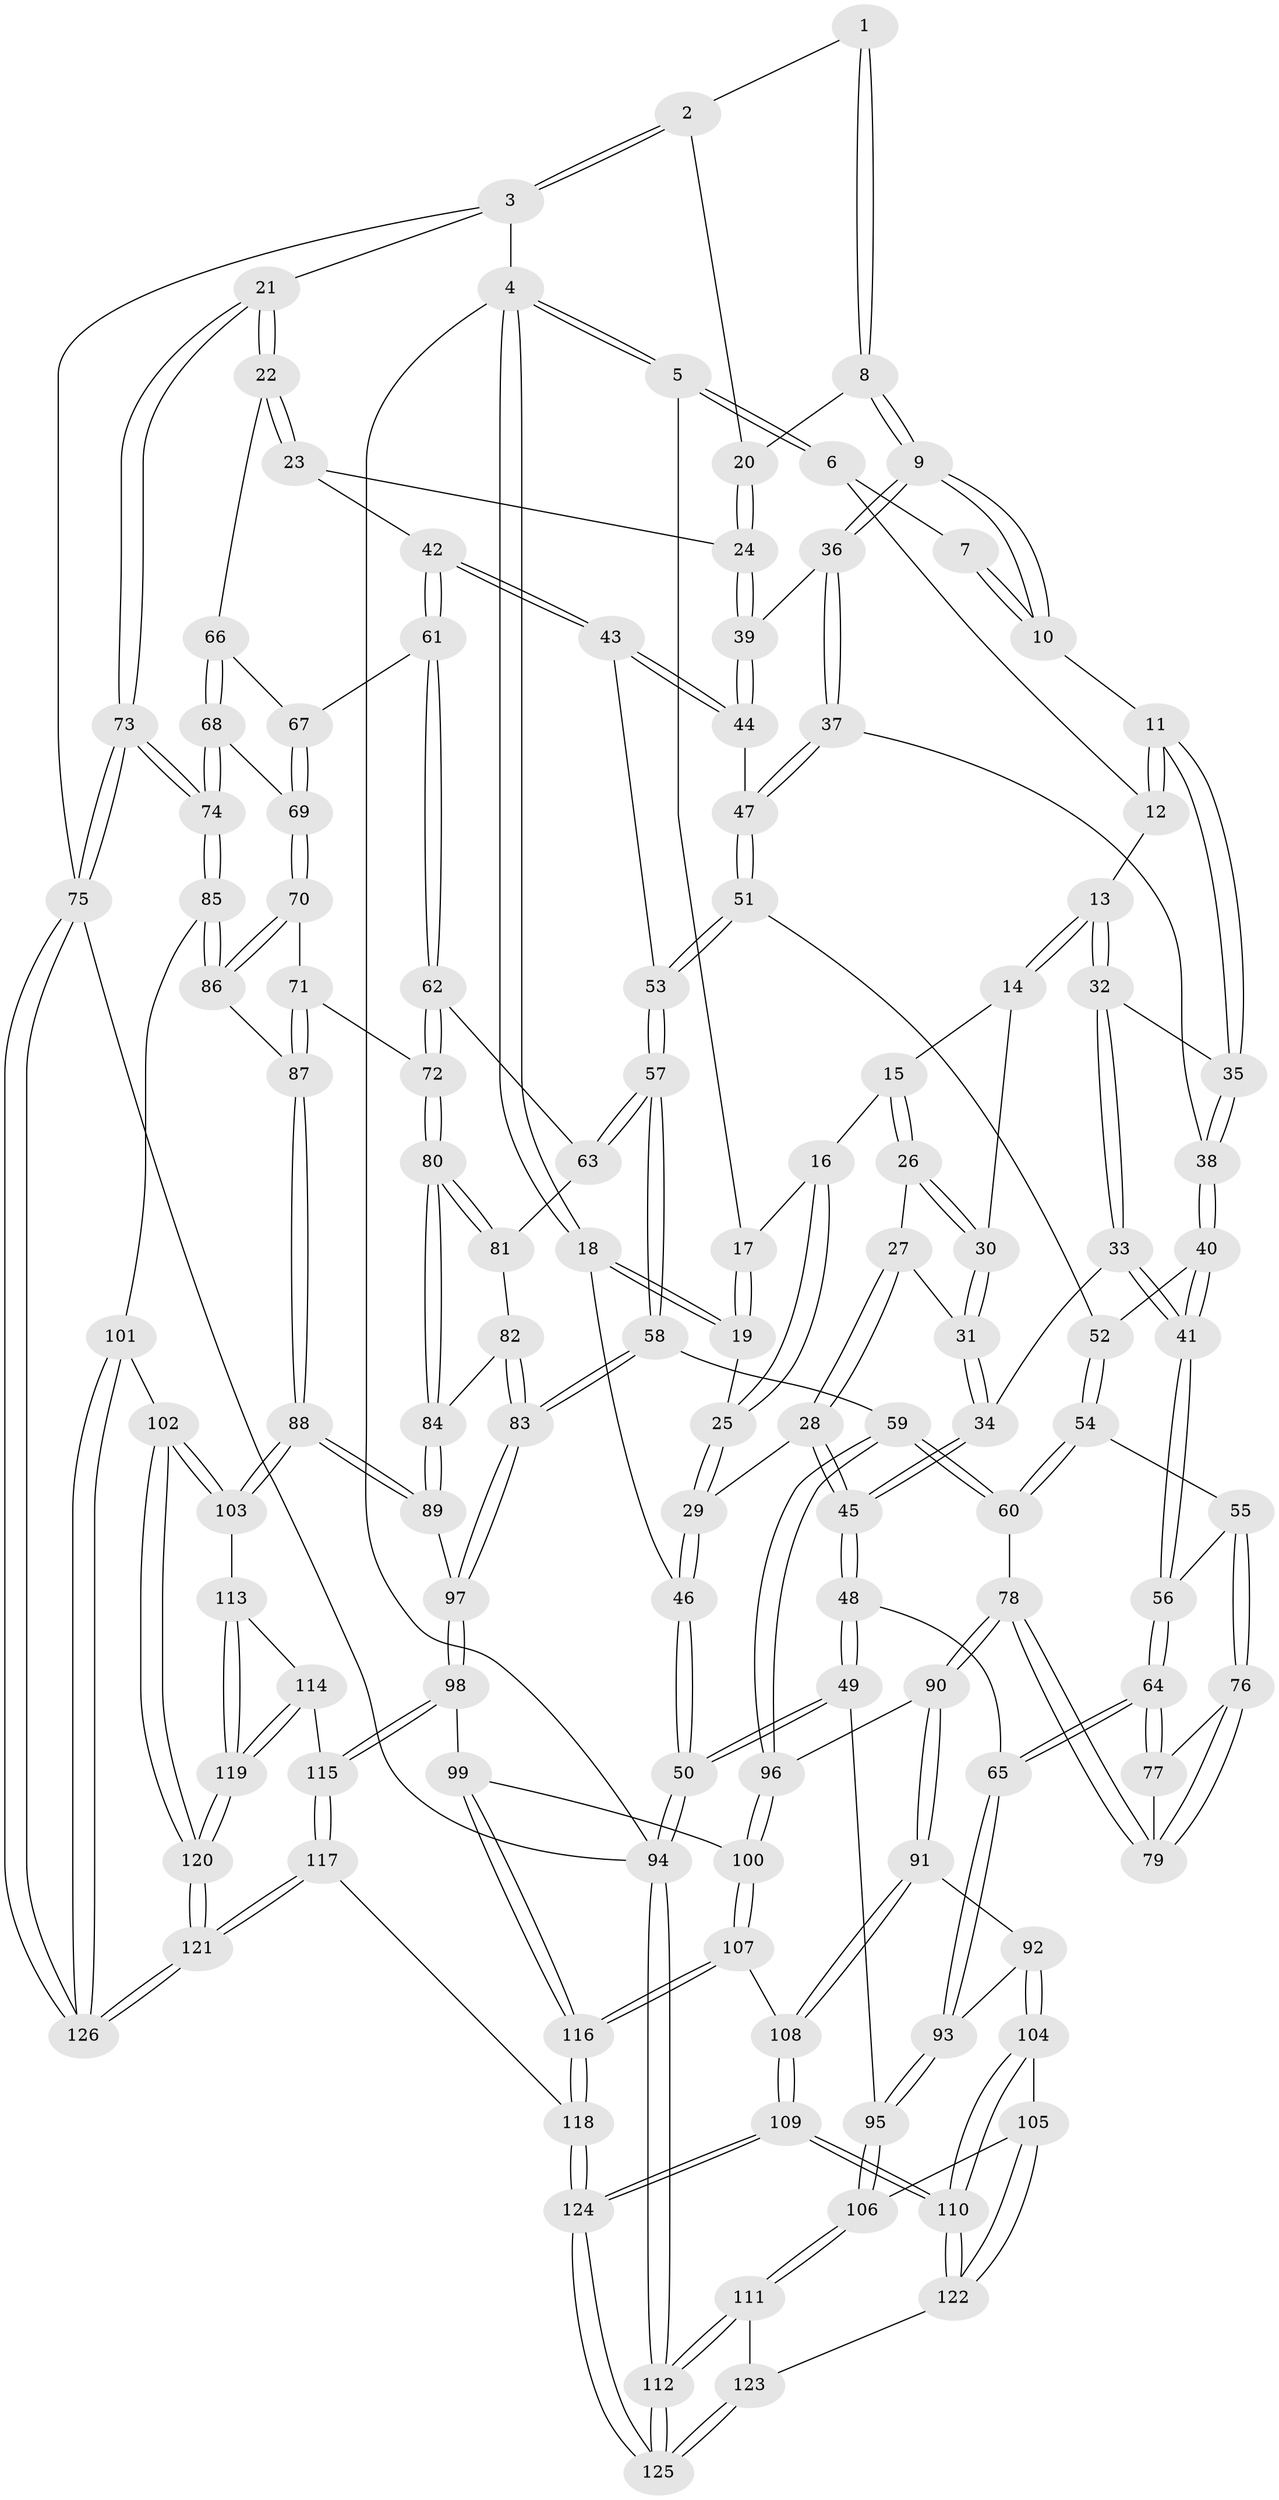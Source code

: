 // coarse degree distribution, {3: 0.09333333333333334, 4: 0.38666666666666666, 7: 0.05333333333333334, 6: 0.10666666666666667, 5: 0.3333333333333333, 2: 0.02666666666666667}
// Generated by graph-tools (version 1.1) at 2025/21/03/04/25 18:21:38]
// undirected, 126 vertices, 312 edges
graph export_dot {
graph [start="1"]
  node [color=gray90,style=filled];
  1 [pos="+0.4912414490489311+0"];
  2 [pos="+0.9400121985543958+0"];
  3 [pos="+1+0"];
  4 [pos="+0+0"];
  5 [pos="+0.14053445315337573+0"];
  6 [pos="+0.2768154459120292+0"];
  7 [pos="+0.3858654258694605+0"];
  8 [pos="+0.5612092926552283+0.17504803850606382"];
  9 [pos="+0.5608066103233038+0.17564209403797088"];
  10 [pos="+0.44131067281066555+0.14861703848712812"];
  11 [pos="+0.39402992230204426+0.18622025126410133"];
  12 [pos="+0.2868512316557748+0"];
  13 [pos="+0.2891033961171934+0.1772621095116865"];
  14 [pos="+0.26306439352130434+0.1823977150865456"];
  15 [pos="+0.1327847138141624+0.14391979694624765"];
  16 [pos="+0.13235281789290176+0.14366643490233605"];
  17 [pos="+0.11686861361082104+0.08628586584629197"];
  18 [pos="+0+0.22830473877218543"];
  19 [pos="+0+0.20881479201851716"];
  20 [pos="+0.7340108493058273+0.08709020321932372"];
  21 [pos="+1+0.19201015306226188"];
  22 [pos="+1+0.2048220821281284"];
  23 [pos="+0.7763707042446297+0.25661753436059087"];
  24 [pos="+0.7394462508566758+0.2146348852831066"];
  25 [pos="+0.08448591806533398+0.2488836189170517"];
  26 [pos="+0.18658928257455357+0.22432430103346382"];
  27 [pos="+0.18485327077631145+0.23280449358832064"];
  28 [pos="+0.11930114943736347+0.30466047226913806"];
  29 [pos="+0.09879373643355091+0.28479555487521363"];
  30 [pos="+0.22834720265311298+0.22475423307775963"];
  31 [pos="+0.22171707286475306+0.2866232401069555"];
  32 [pos="+0.29848516003686765+0.18520852180355593"];
  33 [pos="+0.2478037478605071+0.4017601613618494"];
  34 [pos="+0.2332531767330206+0.40122823652970174"];
  35 [pos="+0.377307704341115+0.20607772085664772"];
  36 [pos="+0.5623675848431976+0.22539539084539204"];
  37 [pos="+0.4800006652361449+0.3113237898922376"];
  38 [pos="+0.4090347997015402+0.31421289627816085"];
  39 [pos="+0.6422043482103558+0.28873124940635747"];
  40 [pos="+0.3538598576339226+0.37265715195782717"];
  41 [pos="+0.27121465040196524+0.4078230560775237"];
  42 [pos="+0.7604979753456015+0.4253159074975063"];
  43 [pos="+0.6682884730346018+0.37704268615152575"];
  44 [pos="+0.6654101851358257+0.3739950899906898"];
  45 [pos="+0.19491791429801253+0.4078195558031689"];
  46 [pos="+0+0.47066358539608544"];
  47 [pos="+0.5283759487014559+0.3777151122252139"];
  48 [pos="+0.18759369912684737+0.4145891665386423"];
  49 [pos="+0+0.6015774246900184"];
  50 [pos="+0+0.590641443687754"];
  51 [pos="+0.5120932212425293+0.46563706029498786"];
  52 [pos="+0.48073726759812785+0.47737354872321686"];
  53 [pos="+0.5609372660896422+0.49000314435187486"];
  54 [pos="+0.4393847003280576+0.5500570691517669"];
  55 [pos="+0.39989003405692275+0.5542914992083452"];
  56 [pos="+0.28742108441934383+0.442269909335351"];
  57 [pos="+0.6164368248929452+0.576088259578588"];
  58 [pos="+0.5614656761963477+0.662296724233374"];
  59 [pos="+0.5430144315436344+0.6626326487811482"];
  60 [pos="+0.541980444317876+0.6623194310776211"];
  61 [pos="+0.7700734263060607+0.43624250341262444"];
  62 [pos="+0.7455920183964434+0.485294704844983"];
  63 [pos="+0.6443589825563434+0.5659381336062502"];
  64 [pos="+0.27581085287012463+0.6519013007601931"];
  65 [pos="+0.2544050052827997+0.6699493588089309"];
  66 [pos="+0.9862932857627171+0.36810779387900916"];
  67 [pos="+0.7783803692249559+0.43611233300804625"];
  68 [pos="+0.9280816747980516+0.6108817072313831"];
  69 [pos="+0.9120371365149053+0.6112460809574516"];
  70 [pos="+0.844653453015661+0.649572010010376"];
  71 [pos="+0.8260522584122945+0.6528393941730567"];
  72 [pos="+0.8015523130678122+0.6539716543904943"];
  73 [pos="+1+0.7650283131930237"];
  74 [pos="+1+0.7623080598513313"];
  75 [pos="+1+1"];
  76 [pos="+0.3887536853341804+0.5711967441685334"];
  77 [pos="+0.30066948017173256+0.6450259179317188"];
  78 [pos="+0.4262494207806424+0.6920525706173425"];
  79 [pos="+0.41913044392694115+0.6864959453553672"];
  80 [pos="+0.8010354294340392+0.6544012854752379"];
  81 [pos="+0.7208547011858185+0.6375839857212285"];
  82 [pos="+0.6929525372606702+0.6758017589922709"];
  83 [pos="+0.582749220830554+0.6887392130025611"];
  84 [pos="+0.7635128721746074+0.7276778673600677"];
  85 [pos="+1+0.7957001338523444"];
  86 [pos="+0.8986871183679127+0.7520488237936374"];
  87 [pos="+0.8552058848284221+0.7647993626473883"];
  88 [pos="+0.7811260580442964+0.8103245949113034"];
  89 [pos="+0.7521855719212478+0.7801033775893397"];
  90 [pos="+0.40101612819256377+0.7431129626368151"];
  91 [pos="+0.34600532313272353+0.7823057603484606"];
  92 [pos="+0.25643574491078935+0.7252818426574389"];
  93 [pos="+0.23413063119520336+0.6915060399244574"];
  94 [pos="+0+1"];
  95 [pos="+0.05914916053678521+0.6794489144512412"];
  96 [pos="+0.4741208493110504+0.7954737576048878"];
  97 [pos="+0.628585333926686+0.7832686185678086"];
  98 [pos="+0.6141266577432146+0.8167718346816518"];
  99 [pos="+0.5949943486382133+0.825361946923836"];
  100 [pos="+0.476625030855725+0.8335200523936137"];
  101 [pos="+0.8938943092080094+0.8958018838888107"];
  102 [pos="+0.8404059441202253+0.8881910111742133"];
  103 [pos="+0.7935224263082473+0.844000095237674"];
  104 [pos="+0.233090339759529+0.8581382039688441"];
  105 [pos="+0.1126206122608231+0.8580249788269899"];
  106 [pos="+0.1051511485610091+0.8568970278089346"];
  107 [pos="+0.4317630774423249+0.8893477563570141"];
  108 [pos="+0.3728767006594709+0.8806103214981996"];
  109 [pos="+0.30535596561550993+0.9317599503972662"];
  110 [pos="+0.28352819427806353+0.9204638958931068"];
  111 [pos="+0.06138534774685294+0.9854461145127793"];
  112 [pos="+0+1"];
  113 [pos="+0.7436571868160012+0.8819493078434015"];
  114 [pos="+0.6706594316297106+0.8805113996540092"];
  115 [pos="+0.6290704291038944+0.8582216922638504"];
  116 [pos="+0.49915834267454134+0.9733820507210037"];
  117 [pos="+0.5963325337495466+1"];
  118 [pos="+0.5934043350274698+1"];
  119 [pos="+0.7068130695673203+0.9480561533504702"];
  120 [pos="+0.6628027185601709+1"];
  121 [pos="+0.6533234362992311+1"];
  122 [pos="+0.21696440988774196+0.9336500798217949"];
  123 [pos="+0.1986476881175323+0.9451296100944241"];
  124 [pos="+0.2900265401891744+1"];
  125 [pos="+0.23803118852191885+1"];
  126 [pos="+1+1"];
  1 -- 2;
  1 -- 8;
  1 -- 8;
  2 -- 3;
  2 -- 3;
  2 -- 20;
  3 -- 4;
  3 -- 21;
  3 -- 75;
  4 -- 5;
  4 -- 5;
  4 -- 18;
  4 -- 18;
  4 -- 94;
  5 -- 6;
  5 -- 6;
  5 -- 17;
  6 -- 7;
  6 -- 12;
  7 -- 10;
  7 -- 10;
  8 -- 9;
  8 -- 9;
  8 -- 20;
  9 -- 10;
  9 -- 10;
  9 -- 36;
  9 -- 36;
  10 -- 11;
  11 -- 12;
  11 -- 12;
  11 -- 35;
  11 -- 35;
  12 -- 13;
  13 -- 14;
  13 -- 14;
  13 -- 32;
  13 -- 32;
  14 -- 15;
  14 -- 30;
  15 -- 16;
  15 -- 26;
  15 -- 26;
  16 -- 17;
  16 -- 25;
  16 -- 25;
  17 -- 19;
  17 -- 19;
  18 -- 19;
  18 -- 19;
  18 -- 46;
  19 -- 25;
  20 -- 24;
  20 -- 24;
  21 -- 22;
  21 -- 22;
  21 -- 73;
  21 -- 73;
  22 -- 23;
  22 -- 23;
  22 -- 66;
  23 -- 24;
  23 -- 42;
  24 -- 39;
  24 -- 39;
  25 -- 29;
  25 -- 29;
  26 -- 27;
  26 -- 30;
  26 -- 30;
  27 -- 28;
  27 -- 28;
  27 -- 31;
  28 -- 29;
  28 -- 45;
  28 -- 45;
  29 -- 46;
  29 -- 46;
  30 -- 31;
  30 -- 31;
  31 -- 34;
  31 -- 34;
  32 -- 33;
  32 -- 33;
  32 -- 35;
  33 -- 34;
  33 -- 41;
  33 -- 41;
  34 -- 45;
  34 -- 45;
  35 -- 38;
  35 -- 38;
  36 -- 37;
  36 -- 37;
  36 -- 39;
  37 -- 38;
  37 -- 47;
  37 -- 47;
  38 -- 40;
  38 -- 40;
  39 -- 44;
  39 -- 44;
  40 -- 41;
  40 -- 41;
  40 -- 52;
  41 -- 56;
  41 -- 56;
  42 -- 43;
  42 -- 43;
  42 -- 61;
  42 -- 61;
  43 -- 44;
  43 -- 44;
  43 -- 53;
  44 -- 47;
  45 -- 48;
  45 -- 48;
  46 -- 50;
  46 -- 50;
  47 -- 51;
  47 -- 51;
  48 -- 49;
  48 -- 49;
  48 -- 65;
  49 -- 50;
  49 -- 50;
  49 -- 95;
  50 -- 94;
  50 -- 94;
  51 -- 52;
  51 -- 53;
  51 -- 53;
  52 -- 54;
  52 -- 54;
  53 -- 57;
  53 -- 57;
  54 -- 55;
  54 -- 60;
  54 -- 60;
  55 -- 56;
  55 -- 76;
  55 -- 76;
  56 -- 64;
  56 -- 64;
  57 -- 58;
  57 -- 58;
  57 -- 63;
  57 -- 63;
  58 -- 59;
  58 -- 83;
  58 -- 83;
  59 -- 60;
  59 -- 60;
  59 -- 96;
  59 -- 96;
  60 -- 78;
  61 -- 62;
  61 -- 62;
  61 -- 67;
  62 -- 63;
  62 -- 72;
  62 -- 72;
  63 -- 81;
  64 -- 65;
  64 -- 65;
  64 -- 77;
  64 -- 77;
  65 -- 93;
  65 -- 93;
  66 -- 67;
  66 -- 68;
  66 -- 68;
  67 -- 69;
  67 -- 69;
  68 -- 69;
  68 -- 74;
  68 -- 74;
  69 -- 70;
  69 -- 70;
  70 -- 71;
  70 -- 86;
  70 -- 86;
  71 -- 72;
  71 -- 87;
  71 -- 87;
  72 -- 80;
  72 -- 80;
  73 -- 74;
  73 -- 74;
  73 -- 75;
  73 -- 75;
  74 -- 85;
  74 -- 85;
  75 -- 126;
  75 -- 126;
  75 -- 94;
  76 -- 77;
  76 -- 79;
  76 -- 79;
  77 -- 79;
  78 -- 79;
  78 -- 79;
  78 -- 90;
  78 -- 90;
  80 -- 81;
  80 -- 81;
  80 -- 84;
  80 -- 84;
  81 -- 82;
  82 -- 83;
  82 -- 83;
  82 -- 84;
  83 -- 97;
  83 -- 97;
  84 -- 89;
  84 -- 89;
  85 -- 86;
  85 -- 86;
  85 -- 101;
  86 -- 87;
  87 -- 88;
  87 -- 88;
  88 -- 89;
  88 -- 89;
  88 -- 103;
  88 -- 103;
  89 -- 97;
  90 -- 91;
  90 -- 91;
  90 -- 96;
  91 -- 92;
  91 -- 108;
  91 -- 108;
  92 -- 93;
  92 -- 104;
  92 -- 104;
  93 -- 95;
  93 -- 95;
  94 -- 112;
  94 -- 112;
  95 -- 106;
  95 -- 106;
  96 -- 100;
  96 -- 100;
  97 -- 98;
  97 -- 98;
  98 -- 99;
  98 -- 115;
  98 -- 115;
  99 -- 100;
  99 -- 116;
  99 -- 116;
  100 -- 107;
  100 -- 107;
  101 -- 102;
  101 -- 126;
  101 -- 126;
  102 -- 103;
  102 -- 103;
  102 -- 120;
  102 -- 120;
  103 -- 113;
  104 -- 105;
  104 -- 110;
  104 -- 110;
  105 -- 106;
  105 -- 122;
  105 -- 122;
  106 -- 111;
  106 -- 111;
  107 -- 108;
  107 -- 116;
  107 -- 116;
  108 -- 109;
  108 -- 109;
  109 -- 110;
  109 -- 110;
  109 -- 124;
  109 -- 124;
  110 -- 122;
  110 -- 122;
  111 -- 112;
  111 -- 112;
  111 -- 123;
  112 -- 125;
  112 -- 125;
  113 -- 114;
  113 -- 119;
  113 -- 119;
  114 -- 115;
  114 -- 119;
  114 -- 119;
  115 -- 117;
  115 -- 117;
  116 -- 118;
  116 -- 118;
  117 -- 118;
  117 -- 121;
  117 -- 121;
  118 -- 124;
  118 -- 124;
  119 -- 120;
  119 -- 120;
  120 -- 121;
  120 -- 121;
  121 -- 126;
  121 -- 126;
  122 -- 123;
  123 -- 125;
  123 -- 125;
  124 -- 125;
  124 -- 125;
}

